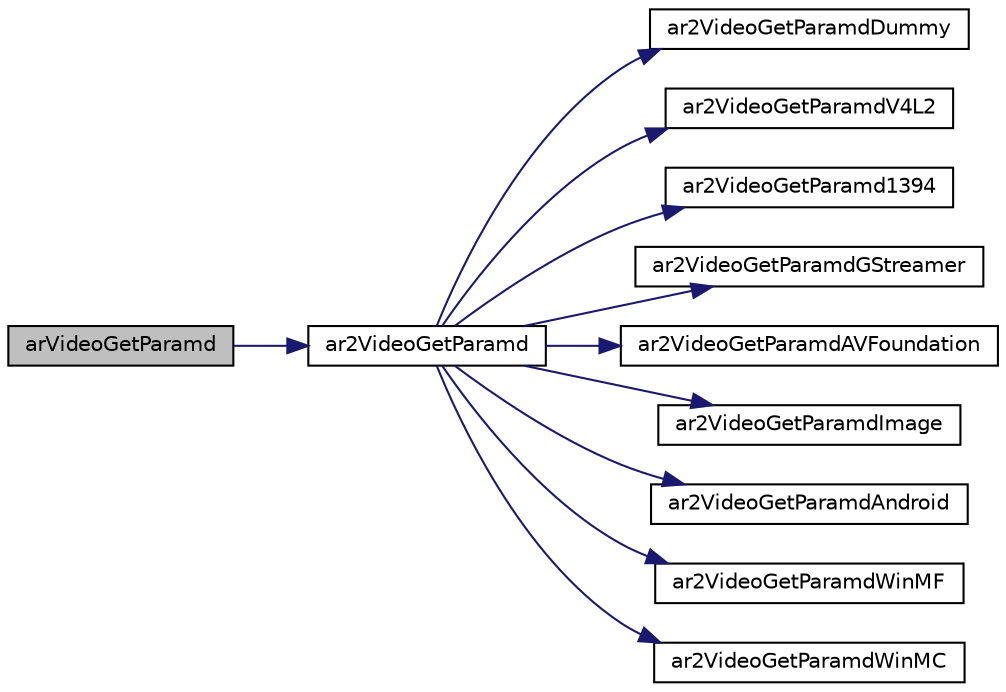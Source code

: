 digraph "arVideoGetParamd"
{
 // INTERACTIVE_SVG=YES
  edge [fontname="Helvetica",fontsize="10",labelfontname="Helvetica",labelfontsize="10"];
  node [fontname="Helvetica",fontsize="10",shape=record];
  rankdir="LR";
  Node1 [label="arVideoGetParamd",height=0.2,width=0.4,color="black", fillcolor="grey75", style="filled", fontcolor="black"];
  Node1 -> Node2 [color="midnightblue",fontsize="10",style="solid",fontname="Helvetica"];
  Node2 [label="ar2VideoGetParamd",height=0.2,width=0.4,color="black", fillcolor="white", style="filled",URL="$video_8h.html#a3814c3007f9c7da447ef4f06672d2e82"];
  Node2 -> Node3 [color="midnightblue",fontsize="10",style="solid",fontname="Helvetica"];
  Node3 [label="ar2VideoGetParamdDummy",height=0.2,width=0.4,color="black", fillcolor="white", style="filled",URL="$video_dummy_8h.html#a6d6c05ad9c51e4747f50d11f2ce158be"];
  Node2 -> Node4 [color="midnightblue",fontsize="10",style="solid",fontname="Helvetica"];
  Node4 [label="ar2VideoGetParamdV4L2",height=0.2,width=0.4,color="black", fillcolor="white", style="filled",URL="$video_v4_l2_8h.html#adbee1ab9a6763926f5d8e04322726984"];
  Node2 -> Node5 [color="midnightblue",fontsize="10",style="solid",fontname="Helvetica"];
  Node5 [label="ar2VideoGetParamd1394",height=0.2,width=0.4,color="black", fillcolor="white", style="filled",URL="$video1394_8h.html#ab316073294e8c5b39ae3e8df6a379913"];
  Node2 -> Node6 [color="midnightblue",fontsize="10",style="solid",fontname="Helvetica"];
  Node6 [label="ar2VideoGetParamdGStreamer",height=0.2,width=0.4,color="black", fillcolor="white", style="filled",URL="$video_g_streamer_8h.html#a4b20d5fcb2db25d09ee73607d3260ab7"];
  Node2 -> Node7 [color="midnightblue",fontsize="10",style="solid",fontname="Helvetica"];
  Node7 [label="ar2VideoGetParamdAVFoundation",height=0.2,width=0.4,color="black", fillcolor="white", style="filled",URL="$video_a_v_foundation_8h.html#aaf1de47a4b3b505919cfcb547210b40e"];
  Node2 -> Node8 [color="midnightblue",fontsize="10",style="solid",fontname="Helvetica"];
  Node8 [label="ar2VideoGetParamdImage",height=0.2,width=0.4,color="black", fillcolor="white", style="filled",URL="$video_image_8h.html#a519145a9d0460b001d6271da67bf892c"];
  Node2 -> Node9 [color="midnightblue",fontsize="10",style="solid",fontname="Helvetica"];
  Node9 [label="ar2VideoGetParamdAndroid",height=0.2,width=0.4,color="black", fillcolor="white", style="filled",URL="$video_android_8h.html#a6183e26c3a8bcdb13c3d988500d23bb0"];
  Node2 -> Node10 [color="midnightblue",fontsize="10",style="solid",fontname="Helvetica"];
  Node10 [label="ar2VideoGetParamdWinMF",height=0.2,width=0.4,color="black", fillcolor="white", style="filled",URL="$video_windows_media_foundation_8h.html#a7175bd4049ab55af7cd5b41ed22b3547"];
  Node2 -> Node11 [color="midnightblue",fontsize="10",style="solid",fontname="Helvetica"];
  Node11 [label="ar2VideoGetParamdWinMC",height=0.2,width=0.4,color="black", fillcolor="white", style="filled",URL="$video_windows_media_capture_8h.html#a154aa8f2c5df358d0b01cd19d42ab02e"];
}
